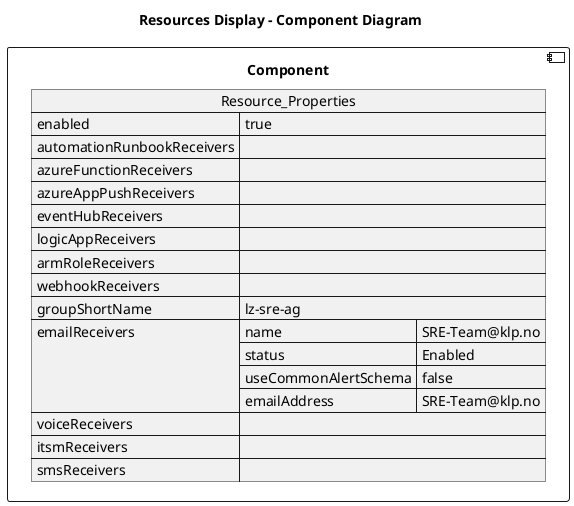 @startuml

title Resources Display - Component Diagram

component Component {

json  Resource_Properties {
  "enabled": true,
  "automationRunbookReceivers": [],
  "azureFunctionReceivers": [],
  "azureAppPushReceivers": [],
  "eventHubReceivers": [],
  "logicAppReceivers": [],
  "armRoleReceivers": [],
  "webhookReceivers": [],
  "groupShortName": "lz-sre-ag",
  "emailReceivers": [
    {
      "name": "SRE-Team@klp.no",
      "status": "Enabled",
      "useCommonAlertSchema": false,
      "emailAddress": "SRE-Team@klp.no"
    }
  ],
  "voiceReceivers": [],
  "itsmReceivers": [],
  "smsReceivers": []
}
}
@enduml
